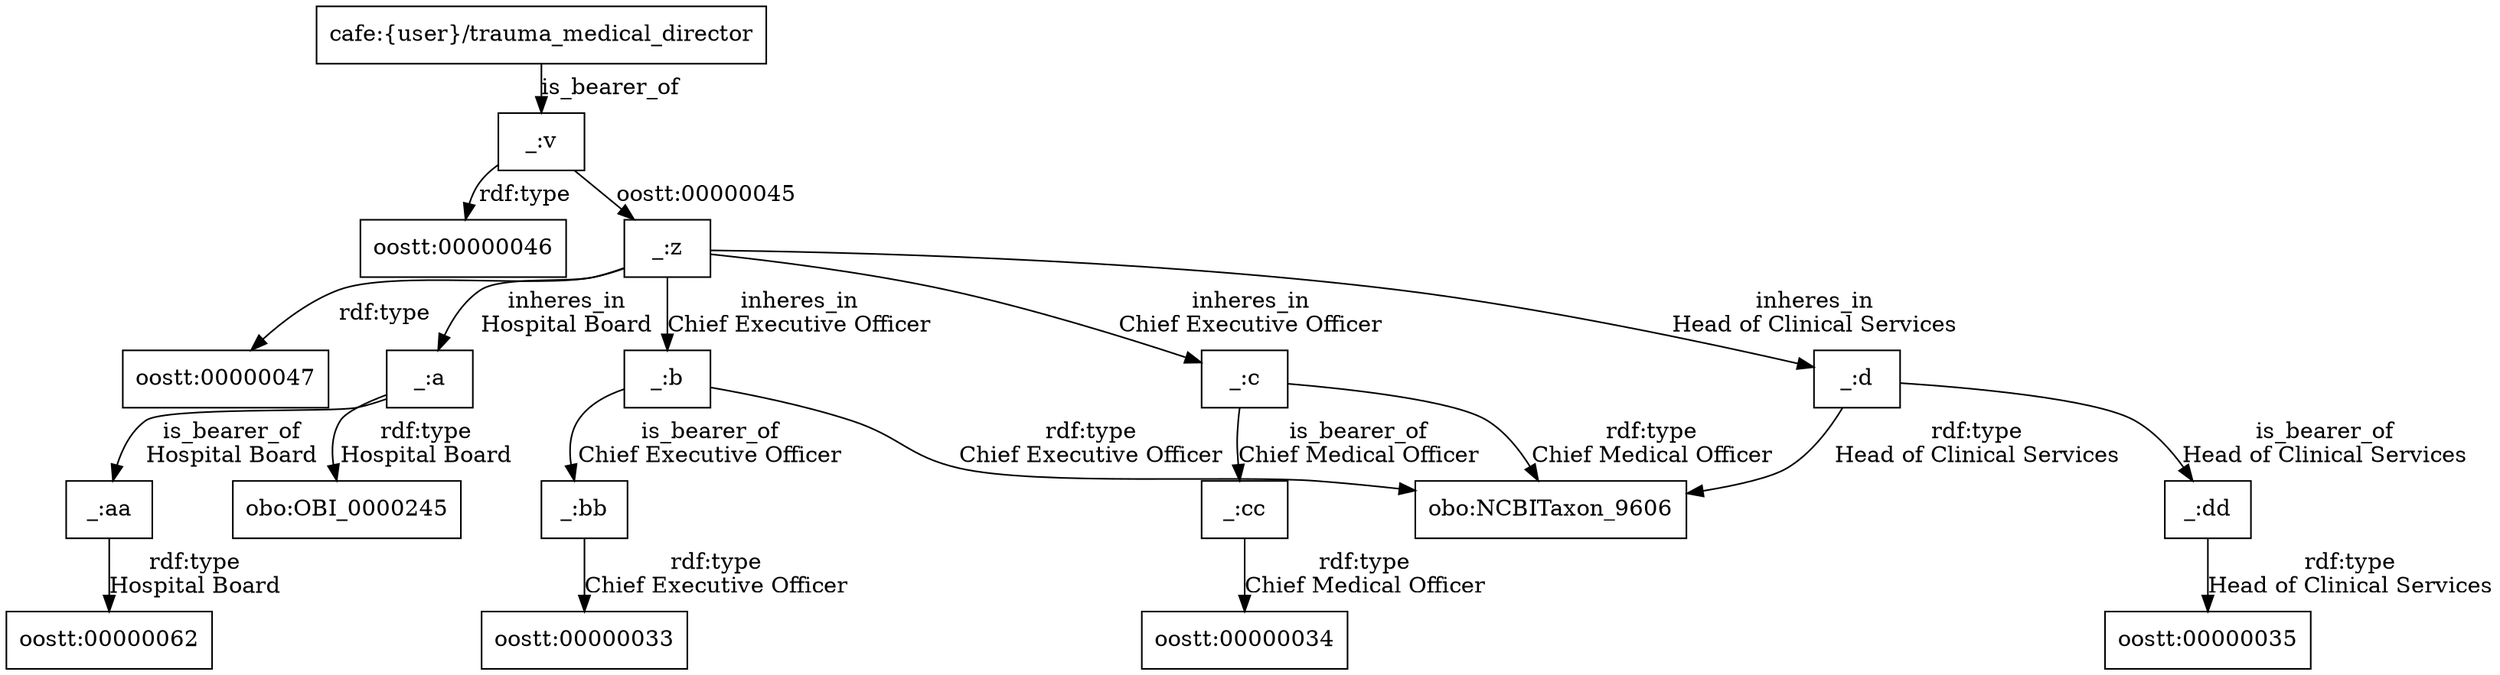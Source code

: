 digraph g { node [shape=rectangle];
graph [splines=true, nodesep=.5, ranksep=0, overlap=false];
"cafe:{user}/trauma_medical_director" -> "_:v" [label="is_bearer_of"]
"_:v" -> "oostt:00000046" [label="rdf:type"]
"_:v" -> "_:z" [label="oostt:00000045"]
"_:z" -> "oostt:00000047" [label="rdf:type"]
"_:a" -> "_:aa" [label="is_bearer_of
Hospital Board"]
"_:a" -> "obo:OBI_0000245" [label="rdf:type
Hospital Board"]
"_:aa" -> "oostt:00000062" [label="rdf:type
Hospital Board"]
"_:bb" -> "oostt:00000033" [label="rdf:type
Chief Executive Officer"]
"_:dd" -> "oostt:00000035" [label="rdf:type
Head of Clinical Services"]
"_:cc" -> "oostt:00000034" [label="rdf:type
Chief Medical Officer"]
"_:b" -> "_:bb" [label="is_bearer_of
Chief Executive Officer"]
"_:c" -> "_:cc" [label="is_bearer_of
Chief Medical Officer"]
"_:d" -> "_:dd" [label="is_bearer_of
Head of Clinical Services"]
"_:b" -> "obo:NCBITaxon_9606" [label="rdf:type
Chief Executive Officer"]
"_:c" -> "obo:NCBITaxon_9606" [label="rdf:type
Chief Medical Officer"]
"_:d" -> "obo:NCBITaxon_9606" [label="rdf:type
Head of Clinical Services"]
"_:z" -> "_:b" [label="inheres_in
Chief Executive Officer"]
"_:z" -> "_:c" [label="inheres_in
Chief Executive Officer"]
"_:z" -> "_:d" [label="inheres_in
Head of Clinical Services"]
"_:z" -> "_:a" [label="inheres_in
Hospital Board"]
}